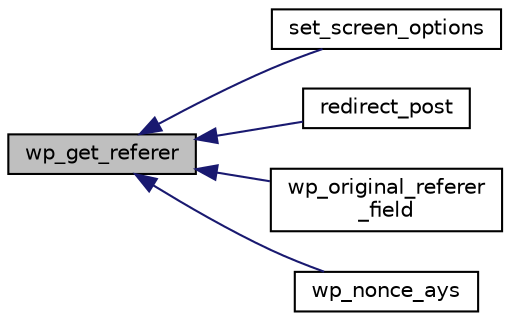 digraph "wp_get_referer"
{
  edge [fontname="Helvetica",fontsize="10",labelfontname="Helvetica",labelfontsize="10"];
  node [fontname="Helvetica",fontsize="10",shape=record];
  rankdir="LR";
  Node1 [label="wp_get_referer",height=0.2,width=0.4,color="black", fillcolor="grey75", style="filled", fontcolor="black"];
  Node1 -> Node2 [dir="back",color="midnightblue",fontsize="10",style="solid",fontname="Helvetica"];
  Node2 [label="set_screen_options",height=0.2,width=0.4,color="black", fillcolor="white", style="filled",URL="$wp-admin_2includes_2misc_8php.html#a9194bc271ada9797398a7ae4535596e8"];
  Node1 -> Node3 [dir="back",color="midnightblue",fontsize="10",style="solid",fontname="Helvetica"];
  Node3 [label="redirect_post",height=0.2,width=0.4,color="black", fillcolor="white", style="filled",URL="$wp-admin_2post_8php.html#a26f832108e8602a045beafdab450beb6"];
  Node1 -> Node4 [dir="back",color="midnightblue",fontsize="10",style="solid",fontname="Helvetica"];
  Node4 [label="wp_original_referer\l_field",height=0.2,width=0.4,color="black", fillcolor="white", style="filled",URL="$wp-includes_2functions_8php.html#a0c035215ade560a673fa53e1527bf87b"];
  Node1 -> Node5 [dir="back",color="midnightblue",fontsize="10",style="solid",fontname="Helvetica"];
  Node5 [label="wp_nonce_ays",height=0.2,width=0.4,color="black", fillcolor="white", style="filled",URL="$wp-includes_2functions_8php.html#a0673ea743d76174342fe6ae8f538dda0"];
}
